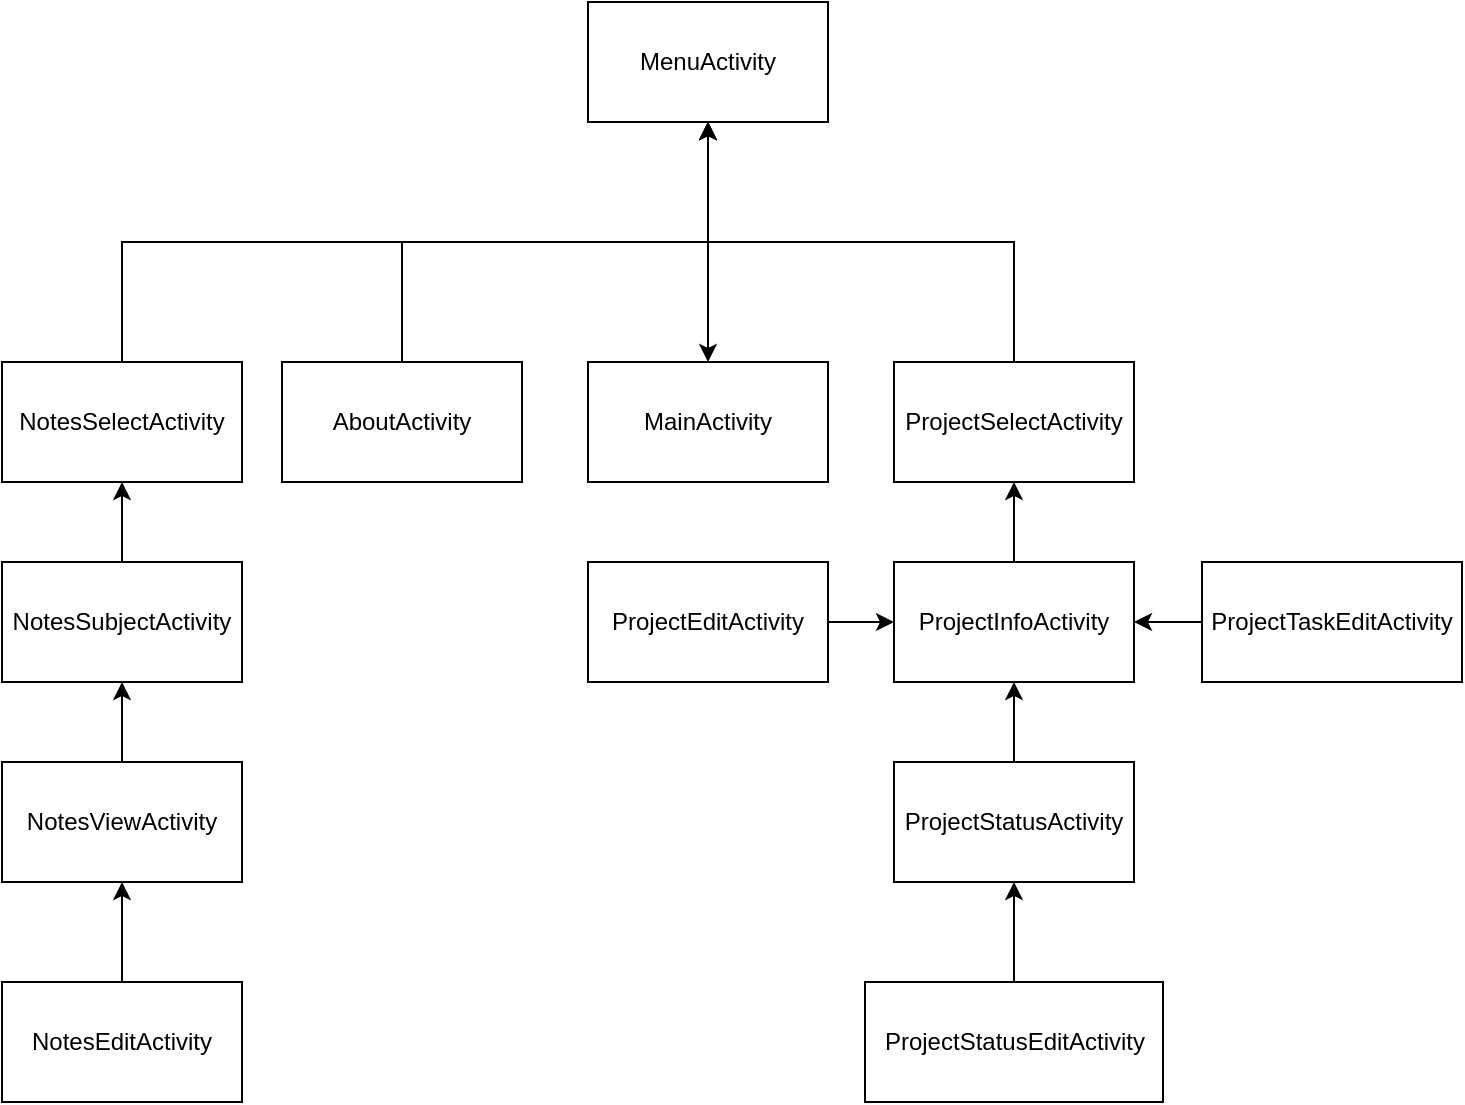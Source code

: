 <mxfile version="10.6.3" type="device"><diagram id="BFFl9YGZenex8uEdxXkp" name="Page-1"><mxGraphModel dx="879" dy="530" grid="1" gridSize="10" guides="1" tooltips="1" connect="1" arrows="1" fold="1" page="1" pageScale="1" pageWidth="827" pageHeight="1169" math="0" shadow="0"><root><mxCell id="0"/><mxCell id="1" parent="0"/><mxCell id="iajOorvulKStj2pXXoDs-1" value="MenuActivity" style="rounded=0;whiteSpace=wrap;html=1;" vertex="1" parent="1"><mxGeometry x="353" y="80" width="120" height="60" as="geometry"/></mxCell><mxCell id="iajOorvulKStj2pXXoDs-3" style="edgeStyle=orthogonalEdgeStyle;rounded=0;orthogonalLoop=1;jettySize=auto;html=1;exitX=0.5;exitY=0;exitDx=0;exitDy=0;entryX=0.5;entryY=1;entryDx=0;entryDy=0;startArrow=classic;startFill=1;" edge="1" parent="1" source="iajOorvulKStj2pXXoDs-2" target="iajOorvulKStj2pXXoDs-1"><mxGeometry relative="1" as="geometry"/></mxCell><mxCell id="iajOorvulKStj2pXXoDs-2" value="MainActivity" style="rounded=0;whiteSpace=wrap;html=1;" vertex="1" parent="1"><mxGeometry x="353" y="260" width="120" height="60" as="geometry"/></mxCell><mxCell id="iajOorvulKStj2pXXoDs-5" style="edgeStyle=orthogonalEdgeStyle;rounded=0;orthogonalLoop=1;jettySize=auto;html=1;exitX=0.5;exitY=0;exitDx=0;exitDy=0;entryX=0.5;entryY=1;entryDx=0;entryDy=0;startArrow=none;startFill=0;" edge="1" parent="1" source="iajOorvulKStj2pXXoDs-4" target="iajOorvulKStj2pXXoDs-1"><mxGeometry relative="1" as="geometry"/></mxCell><mxCell id="iajOorvulKStj2pXXoDs-4" value="AboutActivity" style="rounded=0;whiteSpace=wrap;html=1;" vertex="1" parent="1"><mxGeometry x="200" y="260" width="120" height="60" as="geometry"/></mxCell><mxCell id="iajOorvulKStj2pXXoDs-7" style="edgeStyle=orthogonalEdgeStyle;rounded=0;orthogonalLoop=1;jettySize=auto;html=1;exitX=0.5;exitY=0;exitDx=0;exitDy=0;entryX=0.5;entryY=1;entryDx=0;entryDy=0;startArrow=none;startFill=0;" edge="1" parent="1" source="iajOorvulKStj2pXXoDs-6" target="iajOorvulKStj2pXXoDs-1"><mxGeometry relative="1" as="geometry"/></mxCell><mxCell id="iajOorvulKStj2pXXoDs-6" value="NotesSelectActivity" style="rounded=0;whiteSpace=wrap;html=1;" vertex="1" parent="1"><mxGeometry x="60" y="260" width="120" height="60" as="geometry"/></mxCell><mxCell id="iajOorvulKStj2pXXoDs-9" style="edgeStyle=orthogonalEdgeStyle;rounded=0;orthogonalLoop=1;jettySize=auto;html=1;exitX=0.5;exitY=0;exitDx=0;exitDy=0;startArrow=none;startFill=0;" edge="1" parent="1" source="iajOorvulKStj2pXXoDs-8" target="iajOorvulKStj2pXXoDs-6"><mxGeometry relative="1" as="geometry"/></mxCell><mxCell id="iajOorvulKStj2pXXoDs-8" value="NotesSubjectActivity" style="rounded=0;whiteSpace=wrap;html=1;" vertex="1" parent="1"><mxGeometry x="60" y="360" width="120" height="60" as="geometry"/></mxCell><mxCell id="iajOorvulKStj2pXXoDs-11" style="edgeStyle=orthogonalEdgeStyle;rounded=0;orthogonalLoop=1;jettySize=auto;html=1;exitX=0.5;exitY=0;exitDx=0;exitDy=0;entryX=0.5;entryY=1;entryDx=0;entryDy=0;startArrow=none;startFill=0;" edge="1" parent="1" source="iajOorvulKStj2pXXoDs-10" target="iajOorvulKStj2pXXoDs-8"><mxGeometry relative="1" as="geometry"/></mxCell><mxCell id="iajOorvulKStj2pXXoDs-10" value="NotesViewActivity" style="rounded=0;whiteSpace=wrap;html=1;" vertex="1" parent="1"><mxGeometry x="60" y="460" width="120" height="60" as="geometry"/></mxCell><mxCell id="iajOorvulKStj2pXXoDs-13" style="edgeStyle=orthogonalEdgeStyle;rounded=0;orthogonalLoop=1;jettySize=auto;html=1;exitX=0.5;exitY=0;exitDx=0;exitDy=0;entryX=0.5;entryY=1;entryDx=0;entryDy=0;startArrow=none;startFill=0;" edge="1" parent="1" source="iajOorvulKStj2pXXoDs-12" target="iajOorvulKStj2pXXoDs-10"><mxGeometry relative="1" as="geometry"/></mxCell><mxCell id="iajOorvulKStj2pXXoDs-12" value="NotesEditActivity" style="rounded=0;whiteSpace=wrap;html=1;" vertex="1" parent="1"><mxGeometry x="60" y="570" width="120" height="60" as="geometry"/></mxCell><mxCell id="iajOorvulKStj2pXXoDs-15" style="edgeStyle=orthogonalEdgeStyle;rounded=0;orthogonalLoop=1;jettySize=auto;html=1;exitX=0.5;exitY=0;exitDx=0;exitDy=0;entryX=0.5;entryY=1;entryDx=0;entryDy=0;startArrow=none;startFill=0;" edge="1" parent="1" source="iajOorvulKStj2pXXoDs-14" target="iajOorvulKStj2pXXoDs-1"><mxGeometry relative="1" as="geometry"/></mxCell><mxCell id="iajOorvulKStj2pXXoDs-14" value="ProjectSelectActivity" style="rounded=0;whiteSpace=wrap;html=1;" vertex="1" parent="1"><mxGeometry x="506" y="260" width="120" height="60" as="geometry"/></mxCell><mxCell id="iajOorvulKStj2pXXoDs-17" style="edgeStyle=orthogonalEdgeStyle;rounded=0;orthogonalLoop=1;jettySize=auto;html=1;exitX=0.5;exitY=0;exitDx=0;exitDy=0;entryX=0.5;entryY=1;entryDx=0;entryDy=0;startArrow=none;startFill=0;" edge="1" parent="1" source="iajOorvulKStj2pXXoDs-16" target="iajOorvulKStj2pXXoDs-14"><mxGeometry relative="1" as="geometry"/></mxCell><mxCell id="iajOorvulKStj2pXXoDs-16" value="ProjectInfoActivity" style="rounded=0;whiteSpace=wrap;html=1;" vertex="1" parent="1"><mxGeometry x="506" y="360" width="120" height="60" as="geometry"/></mxCell><mxCell id="iajOorvulKStj2pXXoDs-19" style="edgeStyle=orthogonalEdgeStyle;rounded=0;orthogonalLoop=1;jettySize=auto;html=1;exitX=1;exitY=0.5;exitDx=0;exitDy=0;entryX=0;entryY=0.5;entryDx=0;entryDy=0;startArrow=none;startFill=0;" edge="1" parent="1" source="iajOorvulKStj2pXXoDs-18" target="iajOorvulKStj2pXXoDs-16"><mxGeometry relative="1" as="geometry"/></mxCell><mxCell id="iajOorvulKStj2pXXoDs-18" value="ProjectEditActivity" style="rounded=0;whiteSpace=wrap;html=1;" vertex="1" parent="1"><mxGeometry x="353" y="360" width="120" height="60" as="geometry"/></mxCell><mxCell id="iajOorvulKStj2pXXoDs-21" style="edgeStyle=orthogonalEdgeStyle;rounded=0;orthogonalLoop=1;jettySize=auto;html=1;exitX=0;exitY=0.5;exitDx=0;exitDy=0;entryX=1;entryY=0.5;entryDx=0;entryDy=0;startArrow=none;startFill=0;" edge="1" parent="1" source="iajOorvulKStj2pXXoDs-20" target="iajOorvulKStj2pXXoDs-16"><mxGeometry relative="1" as="geometry"/></mxCell><mxCell id="iajOorvulKStj2pXXoDs-20" value="ProjectTaskEditActivity" style="rounded=0;whiteSpace=wrap;html=1;" vertex="1" parent="1"><mxGeometry x="660" y="360" width="130" height="60" as="geometry"/></mxCell><mxCell id="iajOorvulKStj2pXXoDs-23" style="edgeStyle=orthogonalEdgeStyle;rounded=0;orthogonalLoop=1;jettySize=auto;html=1;exitX=0.5;exitY=0;exitDx=0;exitDy=0;entryX=0.5;entryY=1;entryDx=0;entryDy=0;startArrow=none;startFill=0;" edge="1" parent="1" source="iajOorvulKStj2pXXoDs-22" target="iajOorvulKStj2pXXoDs-16"><mxGeometry relative="1" as="geometry"/></mxCell><mxCell id="iajOorvulKStj2pXXoDs-22" value="ProjectStatusActivity" style="rounded=0;whiteSpace=wrap;html=1;" vertex="1" parent="1"><mxGeometry x="506" y="460" width="120" height="60" as="geometry"/></mxCell><mxCell id="iajOorvulKStj2pXXoDs-27" style="edgeStyle=orthogonalEdgeStyle;rounded=0;orthogonalLoop=1;jettySize=auto;html=1;exitX=0.5;exitY=0;exitDx=0;exitDy=0;entryX=0.5;entryY=1;entryDx=0;entryDy=0;startArrow=none;startFill=0;" edge="1" parent="1" source="iajOorvulKStj2pXXoDs-24" target="iajOorvulKStj2pXXoDs-22"><mxGeometry relative="1" as="geometry"/></mxCell><mxCell id="iajOorvulKStj2pXXoDs-24" value="ProjectStatusEditActivity" style="rounded=0;whiteSpace=wrap;html=1;" vertex="1" parent="1"><mxGeometry x="491.5" y="570" width="149" height="60" as="geometry"/></mxCell></root></mxGraphModel></diagram></mxfile>